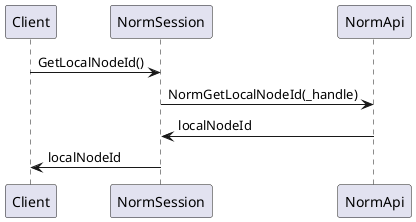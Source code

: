 @startuml
Client -> NormSession : GetLocalNodeId()
NormSession -> NormApi : NormGetLocalNodeId(_handle)
NormSession <- NormApi : localNodeId
Client <- NormSession : localNodeId
@enduml
